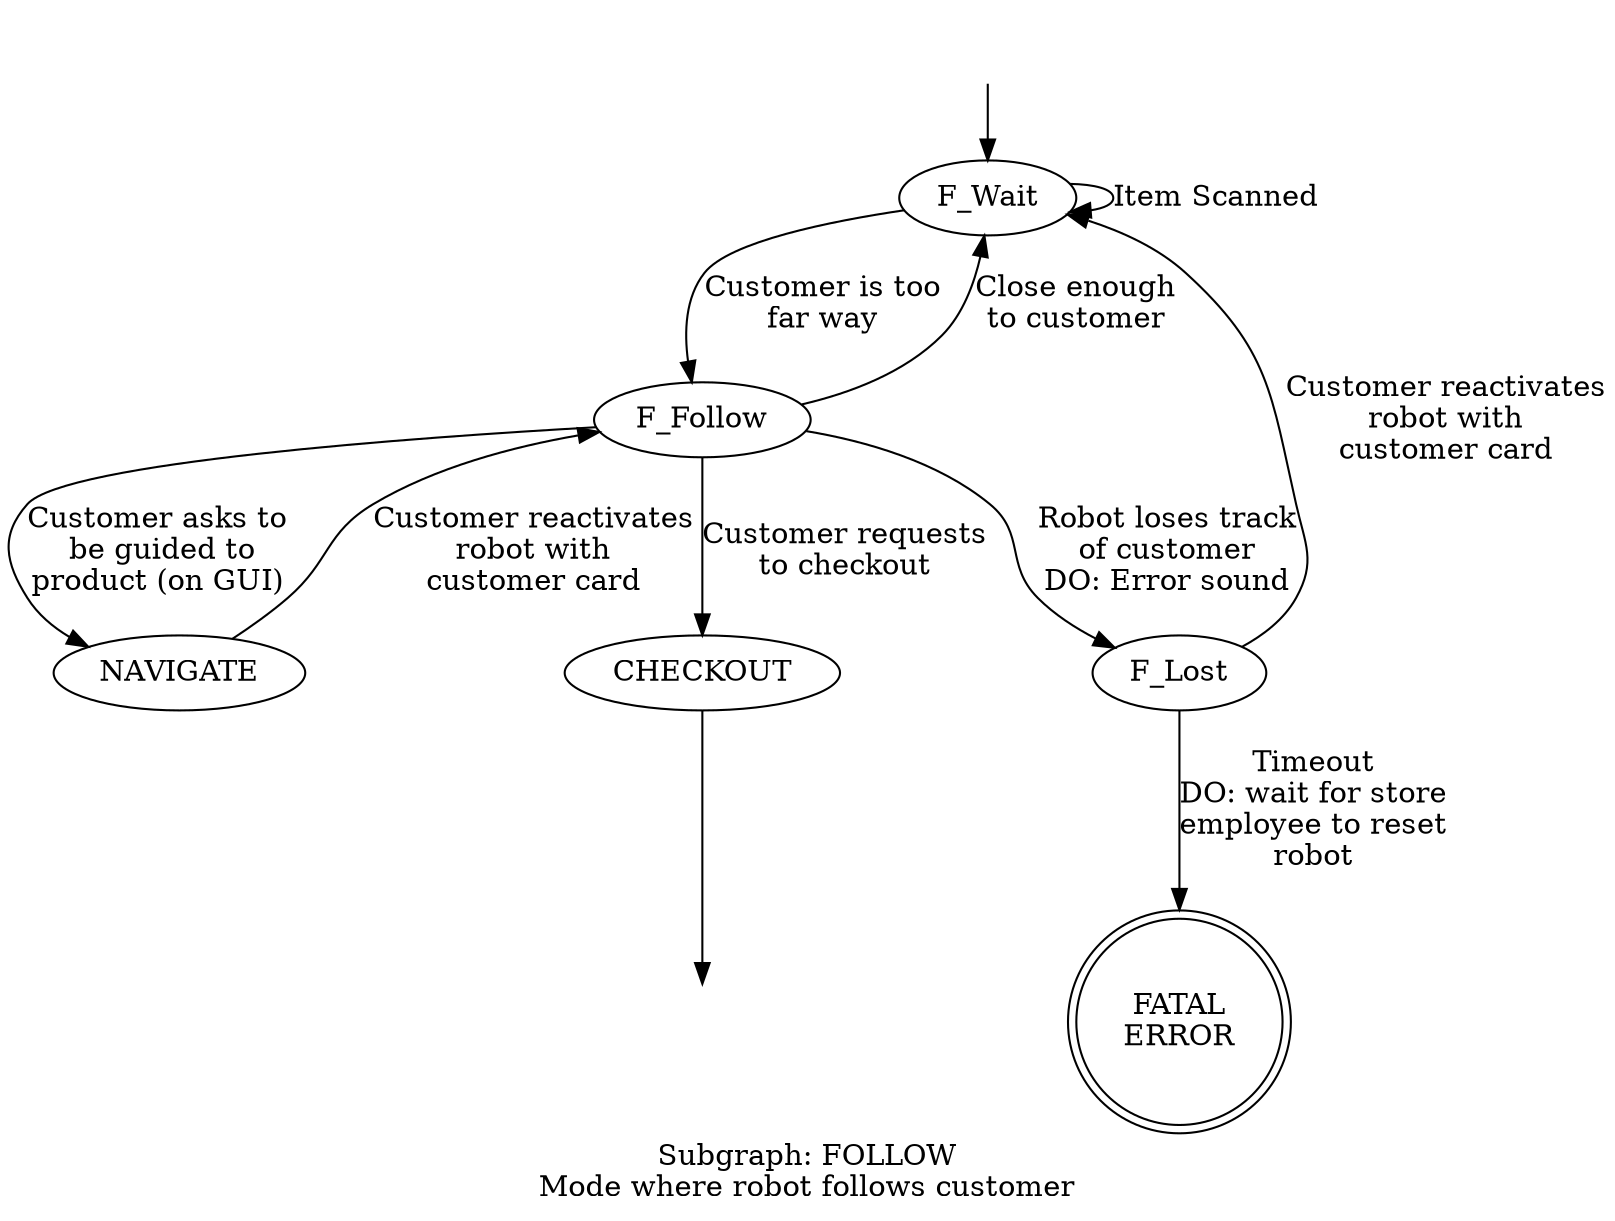 digraph finite_state_machine {

        label = "Subgraph: FOLLOW\nMode where robot follows customer";
        F_invisible_start [ style=invis ]
        F_invisible_end [ style=invis ]
        F_Error [shape=doublecircle]
        F_NAVIGATE [label="NAVIGATE"]
        F_Error [label="FATAL\nERROR"]
        F_Checkout [label="CHECKOUT"]
        
        
        F_invisible_start -> F_Wait
        F_Wait -> F_Follow [ label="Customer is too\nfar way" ]
        F_Follow -> F_Lost [ label = "Robot loses track\nof customer\nDO: Error sound" ]
        F_Follow -> F_Wait [ label = "Close enough\nto customer" ]
        F_Wait -> F_Wait [ label = "Item Scanned" ]
        F_Lost -> F_Wait [ label = "Customer reactivates\nrobot with\ncustomer card" ]
        F_Lost -> F_Error [ label = "Timeout\nDO: wait for store\nemployee to reset\nrobot" ]
        
        F_Follow -> F_NAVIGATE [ label = "Customer asks to\n be guided to\nproduct (on GUI)"]
        F_NAVIGATE -> F_Follow [ label = "Customer reactivates\nrobot with\ncustomer card"]
       
        F_Follow -> F_Checkout [ label = "Customer requests\nto checkout" ]
        F_Checkout -> F_invisible_end
        
    
    
}
